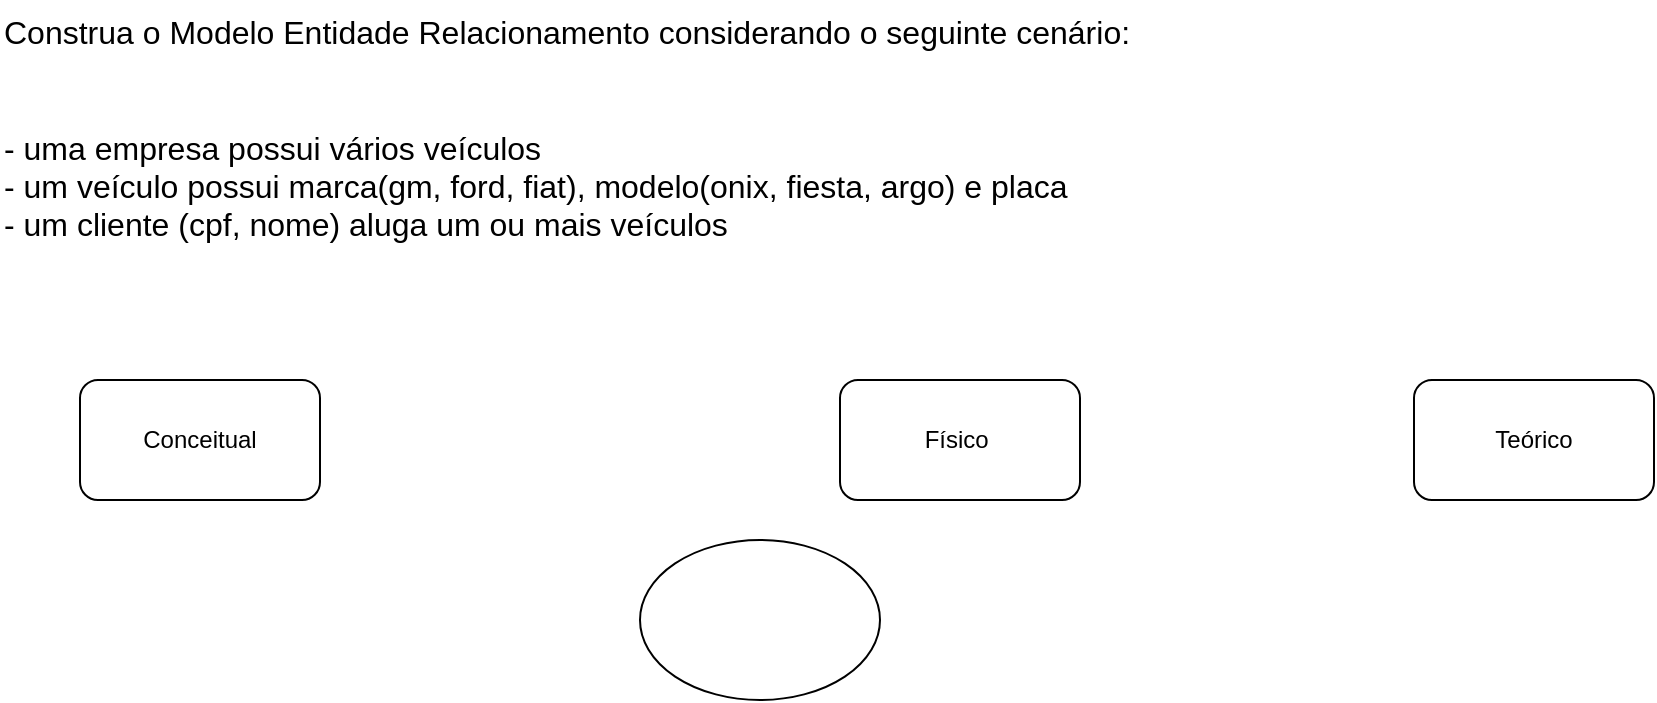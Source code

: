 <mxfile version="21.6.5" type="github">
  <diagram name="Página-1" id="oXdv57hGMiIXr91asIke">
    <mxGraphModel dx="1009" dy="581" grid="1" gridSize="10" guides="1" tooltips="1" connect="1" arrows="1" fold="1" page="1" pageScale="1" pageWidth="827" pageHeight="1169" math="0" shadow="0">
      <root>
        <mxCell id="0" />
        <mxCell id="1" parent="0" />
        <mxCell id="FFEqR8SEGCUSrmQIaN1h-1" value="Construa o Modelo Entidade Relacionamento considerando o seguinte cenário:&#xa;&#xa;&#xa;- uma empresa possui vários veículos&#xa;- um veículo possui marca(gm, ford, fiat), modelo(onix, fiesta, argo) e placa&#xa;- um cliente (cpf, nome) aluga um ou mais veículos" style="text;whiteSpace=wrap;fontSize=16;" vertex="1" parent="1">
          <mxGeometry width="820" height="130" as="geometry" />
        </mxCell>
        <mxCell id="FFEqR8SEGCUSrmQIaN1h-5" value="Conceitual" style="rounded=1;whiteSpace=wrap;html=1;" vertex="1" parent="1">
          <mxGeometry x="40" y="190" width="120" height="60" as="geometry" />
        </mxCell>
        <mxCell id="FFEqR8SEGCUSrmQIaN1h-6" value="Físico&amp;nbsp;" style="rounded=1;whiteSpace=wrap;html=1;horizontal=1;" vertex="1" parent="1">
          <mxGeometry x="420" y="190" width="120" height="60" as="geometry" />
        </mxCell>
        <mxCell id="FFEqR8SEGCUSrmQIaN1h-7" value="Teórico" style="rounded=1;whiteSpace=wrap;html=1;" vertex="1" parent="1">
          <mxGeometry x="707" y="190" width="120" height="60" as="geometry" />
        </mxCell>
        <mxCell id="FFEqR8SEGCUSrmQIaN1h-8" value="" style="ellipse;whiteSpace=wrap;html=1;" vertex="1" parent="1">
          <mxGeometry x="320" y="270" width="120" height="80" as="geometry" />
        </mxCell>
      </root>
    </mxGraphModel>
  </diagram>
</mxfile>
